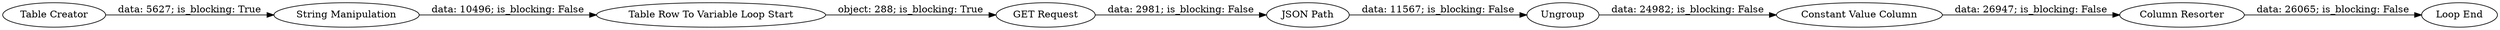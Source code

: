 digraph {
	"-5395012552975833559_42" [label="JSON Path"]
	"-5395012552975833559_44" [label="Table Creator"]
	"-5395012552975833559_47" [label="Constant Value Column"]
	"-5395012552975833559_41" [label="GET Request"]
	"-5395012552975833559_46" [label="Table Row To Variable Loop Start"]
	"-5395012552975833559_45" [label="String Manipulation"]
	"-5395012552975833559_49" [label="Column Resorter"]
	"-5395012552975833559_43" [label=Ungroup]
	"-5395012552975833559_48" [label="Loop End"]
	"-5395012552975833559_45" -> "-5395012552975833559_46" [label="data: 10496; is_blocking: False"]
	"-5395012552975833559_43" -> "-5395012552975833559_47" [label="data: 24982; is_blocking: False"]
	"-5395012552975833559_42" -> "-5395012552975833559_43" [label="data: 11567; is_blocking: False"]
	"-5395012552975833559_49" -> "-5395012552975833559_48" [label="data: 26065; is_blocking: False"]
	"-5395012552975833559_47" -> "-5395012552975833559_49" [label="data: 26947; is_blocking: False"]
	"-5395012552975833559_44" -> "-5395012552975833559_45" [label="data: 5627; is_blocking: True"]
	"-5395012552975833559_46" -> "-5395012552975833559_41" [label="object: 288; is_blocking: True"]
	"-5395012552975833559_41" -> "-5395012552975833559_42" [label="data: 2981; is_blocking: False"]
	rankdir=LR
}
